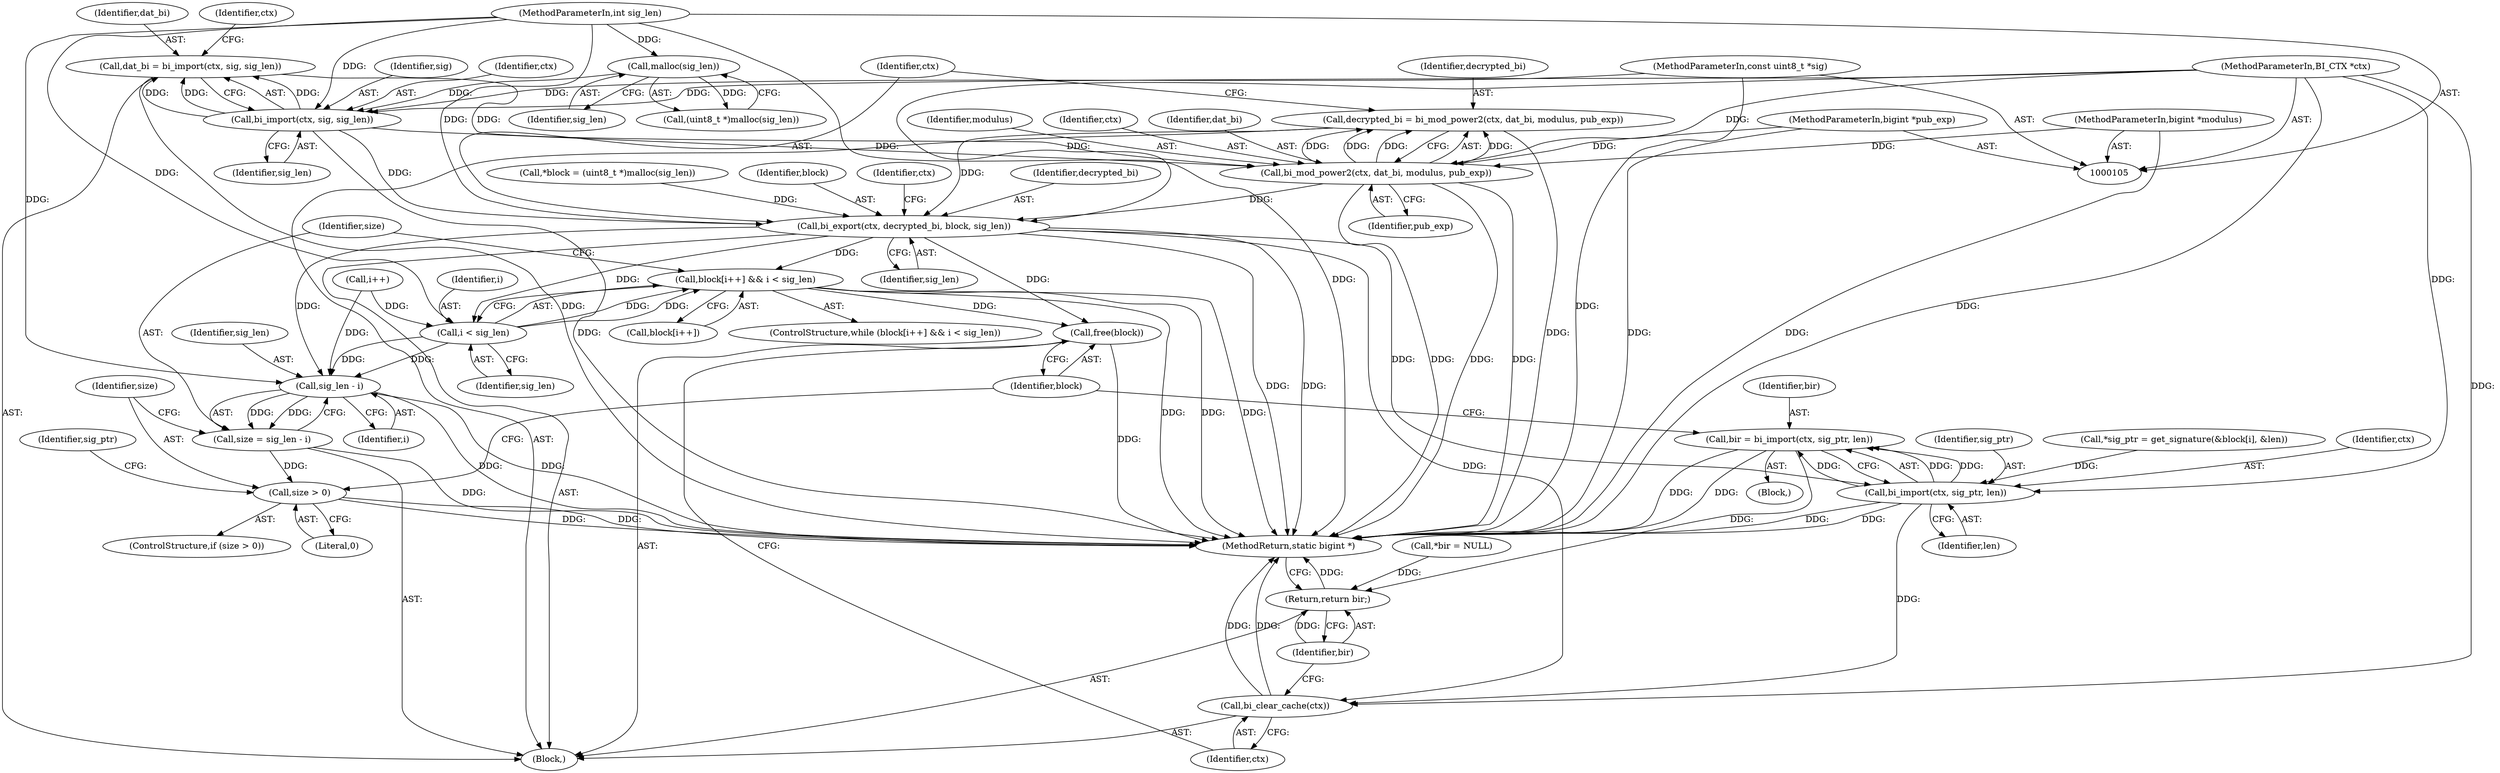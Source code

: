 digraph "1_axtls-8266_5efe2947ab45e81d84b5f707c51d1c64be52f36c_0@API" {
"1000138" [label="(Call,decrypted_bi = bi_mod_power2(ctx, dat_bi, modulus, pub_exp))"];
"1000140" [label="(Call,bi_mod_power2(ctx, dat_bi, modulus, pub_exp))"];
"1000129" [label="(Call,bi_import(ctx, sig, sig_len))"];
"1000106" [label="(MethodParameterIn,BI_CTX *ctx)"];
"1000107" [label="(MethodParameterIn,const uint8_t *sig)"];
"1000125" [label="(Call,malloc(sig_len))"];
"1000108" [label="(MethodParameterIn,int sig_len)"];
"1000127" [label="(Call,dat_bi = bi_import(ctx, sig, sig_len))"];
"1000109" [label="(MethodParameterIn,bigint *modulus)"];
"1000110" [label="(MethodParameterIn,bigint *pub_exp)"];
"1000145" [label="(Call,bi_export(ctx, decrypted_bi, block, sig_len))"];
"1000159" [label="(Call,block[i++] && i < sig_len)"];
"1000197" [label="(Call,free(block))"];
"1000164" [label="(Call,i < sig_len)"];
"1000169" [label="(Call,sig_len - i)"];
"1000167" [label="(Call,size = sig_len - i)"];
"1000173" [label="(Call,size > 0)"];
"1000193" [label="(Call,bi_import(ctx, sig_ptr, len))"];
"1000191" [label="(Call,bir = bi_import(ctx, sig_ptr, len))"];
"1000201" [label="(Return,return bir;)"];
"1000199" [label="(Call,bi_clear_cache(ctx))"];
"1000127" [label="(Call,dat_bi = bi_import(ctx, sig, sig_len))"];
"1000193" [label="(Call,bi_import(ctx, sig_ptr, len))"];
"1000159" [label="(Call,block[i++] && i < sig_len)"];
"1000160" [label="(Call,block[i++])"];
"1000173" [label="(Call,size > 0)"];
"1000141" [label="(Identifier,ctx)"];
"1000175" [label="(Literal,0)"];
"1000203" [label="(MethodReturn,static bigint *)"];
"1000179" [label="(Call,*sig_ptr = get_signature(&block[i], &len))"];
"1000191" [label="(Call,bir = bi_import(ctx, sig_ptr, len))"];
"1000139" [label="(Identifier,decrypted_bi)"];
"1000180" [label="(Identifier,sig_ptr)"];
"1000170" [label="(Identifier,sig_len)"];
"1000168" [label="(Identifier,size)"];
"1000194" [label="(Identifier,ctx)"];
"1000192" [label="(Identifier,bir)"];
"1000158" [label="(ControlStructure,while (block[i++] && i < sig_len))"];
"1000195" [label="(Identifier,sig_ptr)"];
"1000123" [label="(Call,(uint8_t *)malloc(sig_len))"];
"1000108" [label="(MethodParameterIn,int sig_len)"];
"1000196" [label="(Identifier,len)"];
"1000199" [label="(Call,bi_clear_cache(ctx))"];
"1000131" [label="(Identifier,sig)"];
"1000126" [label="(Identifier,sig_len)"];
"1000152" [label="(Identifier,ctx)"];
"1000200" [label="(Identifier,ctx)"];
"1000130" [label="(Identifier,ctx)"];
"1000174" [label="(Identifier,size)"];
"1000128" [label="(Identifier,dat_bi)"];
"1000132" [label="(Identifier,sig_len)"];
"1000162" [label="(Call,i++)"];
"1000202" [label="(Identifier,bir)"];
"1000111" [label="(Block,)"];
"1000142" [label="(Identifier,dat_bi)"];
"1000149" [label="(Identifier,sig_len)"];
"1000190" [label="(Block,)"];
"1000148" [label="(Identifier,block)"];
"1000109" [label="(MethodParameterIn,bigint *modulus)"];
"1000129" [label="(Call,bi_import(ctx, sig, sig_len))"];
"1000125" [label="(Call,malloc(sig_len))"];
"1000146" [label="(Identifier,ctx)"];
"1000143" [label="(Identifier,modulus)"];
"1000171" [label="(Identifier,i)"];
"1000107" [label="(MethodParameterIn,const uint8_t *sig)"];
"1000147" [label="(Identifier,decrypted_bi)"];
"1000144" [label="(Identifier,pub_exp)"];
"1000172" [label="(ControlStructure,if (size > 0))"];
"1000169" [label="(Call,sig_len - i)"];
"1000197" [label="(Call,free(block))"];
"1000201" [label="(Return,return bir;)"];
"1000166" [label="(Identifier,sig_len)"];
"1000135" [label="(Identifier,ctx)"];
"1000165" [label="(Identifier,i)"];
"1000121" [label="(Call,*block = (uint8_t *)malloc(sig_len))"];
"1000106" [label="(MethodParameterIn,BI_CTX *ctx)"];
"1000110" [label="(MethodParameterIn,bigint *pub_exp)"];
"1000164" [label="(Call,i < sig_len)"];
"1000145" [label="(Call,bi_export(ctx, decrypted_bi, block, sig_len))"];
"1000198" [label="(Identifier,block)"];
"1000140" [label="(Call,bi_mod_power2(ctx, dat_bi, modulus, pub_exp))"];
"1000167" [label="(Call,size = sig_len - i)"];
"1000117" [label="(Call,*bir = NULL)"];
"1000138" [label="(Call,decrypted_bi = bi_mod_power2(ctx, dat_bi, modulus, pub_exp))"];
"1000138" -> "1000111"  [label="AST: "];
"1000138" -> "1000140"  [label="CFG: "];
"1000139" -> "1000138"  [label="AST: "];
"1000140" -> "1000138"  [label="AST: "];
"1000146" -> "1000138"  [label="CFG: "];
"1000138" -> "1000203"  [label="DDG: "];
"1000140" -> "1000138"  [label="DDG: "];
"1000140" -> "1000138"  [label="DDG: "];
"1000140" -> "1000138"  [label="DDG: "];
"1000140" -> "1000138"  [label="DDG: "];
"1000138" -> "1000145"  [label="DDG: "];
"1000140" -> "1000144"  [label="CFG: "];
"1000141" -> "1000140"  [label="AST: "];
"1000142" -> "1000140"  [label="AST: "];
"1000143" -> "1000140"  [label="AST: "];
"1000144" -> "1000140"  [label="AST: "];
"1000140" -> "1000203"  [label="DDG: "];
"1000140" -> "1000203"  [label="DDG: "];
"1000140" -> "1000203"  [label="DDG: "];
"1000129" -> "1000140"  [label="DDG: "];
"1000106" -> "1000140"  [label="DDG: "];
"1000127" -> "1000140"  [label="DDG: "];
"1000109" -> "1000140"  [label="DDG: "];
"1000110" -> "1000140"  [label="DDG: "];
"1000140" -> "1000145"  [label="DDG: "];
"1000129" -> "1000127"  [label="AST: "];
"1000129" -> "1000132"  [label="CFG: "];
"1000130" -> "1000129"  [label="AST: "];
"1000131" -> "1000129"  [label="AST: "];
"1000132" -> "1000129"  [label="AST: "];
"1000127" -> "1000129"  [label="CFG: "];
"1000129" -> "1000203"  [label="DDG: "];
"1000129" -> "1000127"  [label="DDG: "];
"1000129" -> "1000127"  [label="DDG: "];
"1000129" -> "1000127"  [label="DDG: "];
"1000106" -> "1000129"  [label="DDG: "];
"1000107" -> "1000129"  [label="DDG: "];
"1000125" -> "1000129"  [label="DDG: "];
"1000108" -> "1000129"  [label="DDG: "];
"1000129" -> "1000145"  [label="DDG: "];
"1000106" -> "1000105"  [label="AST: "];
"1000106" -> "1000203"  [label="DDG: "];
"1000106" -> "1000145"  [label="DDG: "];
"1000106" -> "1000193"  [label="DDG: "];
"1000106" -> "1000199"  [label="DDG: "];
"1000107" -> "1000105"  [label="AST: "];
"1000107" -> "1000203"  [label="DDG: "];
"1000125" -> "1000123"  [label="AST: "];
"1000125" -> "1000126"  [label="CFG: "];
"1000126" -> "1000125"  [label="AST: "];
"1000123" -> "1000125"  [label="CFG: "];
"1000125" -> "1000123"  [label="DDG: "];
"1000108" -> "1000125"  [label="DDG: "];
"1000108" -> "1000105"  [label="AST: "];
"1000108" -> "1000203"  [label="DDG: "];
"1000108" -> "1000145"  [label="DDG: "];
"1000108" -> "1000164"  [label="DDG: "];
"1000108" -> "1000169"  [label="DDG: "];
"1000127" -> "1000111"  [label="AST: "];
"1000128" -> "1000127"  [label="AST: "];
"1000135" -> "1000127"  [label="CFG: "];
"1000127" -> "1000203"  [label="DDG: "];
"1000109" -> "1000105"  [label="AST: "];
"1000109" -> "1000203"  [label="DDG: "];
"1000110" -> "1000105"  [label="AST: "];
"1000110" -> "1000203"  [label="DDG: "];
"1000145" -> "1000111"  [label="AST: "];
"1000145" -> "1000149"  [label="CFG: "];
"1000146" -> "1000145"  [label="AST: "];
"1000147" -> "1000145"  [label="AST: "];
"1000148" -> "1000145"  [label="AST: "];
"1000149" -> "1000145"  [label="AST: "];
"1000152" -> "1000145"  [label="CFG: "];
"1000145" -> "1000203"  [label="DDG: "];
"1000145" -> "1000203"  [label="DDG: "];
"1000121" -> "1000145"  [label="DDG: "];
"1000145" -> "1000159"  [label="DDG: "];
"1000145" -> "1000164"  [label="DDG: "];
"1000145" -> "1000169"  [label="DDG: "];
"1000145" -> "1000193"  [label="DDG: "];
"1000145" -> "1000197"  [label="DDG: "];
"1000145" -> "1000199"  [label="DDG: "];
"1000159" -> "1000158"  [label="AST: "];
"1000159" -> "1000160"  [label="CFG: "];
"1000159" -> "1000164"  [label="CFG: "];
"1000160" -> "1000159"  [label="AST: "];
"1000164" -> "1000159"  [label="AST: "];
"1000168" -> "1000159"  [label="CFG: "];
"1000159" -> "1000203"  [label="DDG: "];
"1000159" -> "1000203"  [label="DDG: "];
"1000159" -> "1000203"  [label="DDG: "];
"1000164" -> "1000159"  [label="DDG: "];
"1000164" -> "1000159"  [label="DDG: "];
"1000159" -> "1000197"  [label="DDG: "];
"1000197" -> "1000111"  [label="AST: "];
"1000197" -> "1000198"  [label="CFG: "];
"1000198" -> "1000197"  [label="AST: "];
"1000200" -> "1000197"  [label="CFG: "];
"1000197" -> "1000203"  [label="DDG: "];
"1000164" -> "1000166"  [label="CFG: "];
"1000165" -> "1000164"  [label="AST: "];
"1000166" -> "1000164"  [label="AST: "];
"1000162" -> "1000164"  [label="DDG: "];
"1000164" -> "1000169"  [label="DDG: "];
"1000164" -> "1000169"  [label="DDG: "];
"1000169" -> "1000167"  [label="AST: "];
"1000169" -> "1000171"  [label="CFG: "];
"1000170" -> "1000169"  [label="AST: "];
"1000171" -> "1000169"  [label="AST: "];
"1000167" -> "1000169"  [label="CFG: "];
"1000169" -> "1000203"  [label="DDG: "];
"1000169" -> "1000203"  [label="DDG: "];
"1000169" -> "1000167"  [label="DDG: "];
"1000169" -> "1000167"  [label="DDG: "];
"1000162" -> "1000169"  [label="DDG: "];
"1000167" -> "1000111"  [label="AST: "];
"1000168" -> "1000167"  [label="AST: "];
"1000174" -> "1000167"  [label="CFG: "];
"1000167" -> "1000203"  [label="DDG: "];
"1000167" -> "1000173"  [label="DDG: "];
"1000173" -> "1000172"  [label="AST: "];
"1000173" -> "1000175"  [label="CFG: "];
"1000174" -> "1000173"  [label="AST: "];
"1000175" -> "1000173"  [label="AST: "];
"1000180" -> "1000173"  [label="CFG: "];
"1000198" -> "1000173"  [label="CFG: "];
"1000173" -> "1000203"  [label="DDG: "];
"1000173" -> "1000203"  [label="DDG: "];
"1000193" -> "1000191"  [label="AST: "];
"1000193" -> "1000196"  [label="CFG: "];
"1000194" -> "1000193"  [label="AST: "];
"1000195" -> "1000193"  [label="AST: "];
"1000196" -> "1000193"  [label="AST: "];
"1000191" -> "1000193"  [label="CFG: "];
"1000193" -> "1000203"  [label="DDG: "];
"1000193" -> "1000203"  [label="DDG: "];
"1000193" -> "1000191"  [label="DDG: "];
"1000193" -> "1000191"  [label="DDG: "];
"1000193" -> "1000191"  [label="DDG: "];
"1000179" -> "1000193"  [label="DDG: "];
"1000193" -> "1000199"  [label="DDG: "];
"1000191" -> "1000190"  [label="AST: "];
"1000192" -> "1000191"  [label="AST: "];
"1000198" -> "1000191"  [label="CFG: "];
"1000191" -> "1000203"  [label="DDG: "];
"1000191" -> "1000203"  [label="DDG: "];
"1000191" -> "1000201"  [label="DDG: "];
"1000201" -> "1000111"  [label="AST: "];
"1000201" -> "1000202"  [label="CFG: "];
"1000202" -> "1000201"  [label="AST: "];
"1000203" -> "1000201"  [label="CFG: "];
"1000201" -> "1000203"  [label="DDG: "];
"1000202" -> "1000201"  [label="DDG: "];
"1000117" -> "1000201"  [label="DDG: "];
"1000199" -> "1000111"  [label="AST: "];
"1000199" -> "1000200"  [label="CFG: "];
"1000200" -> "1000199"  [label="AST: "];
"1000202" -> "1000199"  [label="CFG: "];
"1000199" -> "1000203"  [label="DDG: "];
"1000199" -> "1000203"  [label="DDG: "];
}
